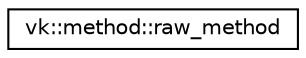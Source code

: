 digraph "Graphical Class Hierarchy"
{
 // LATEX_PDF_SIZE
  edge [fontname="Helvetica",fontsize="10",labelfontname="Helvetica",labelfontsize="10"];
  node [fontname="Helvetica",fontsize="10",shape=record];
  rankdir="LR";
  Node0 [label="vk::method::raw_method",height=0.2,width=0.4,color="black", fillcolor="white", style="filled",URL="$classvk_1_1method_1_1raw__method.html",tooltip=" "];
}

